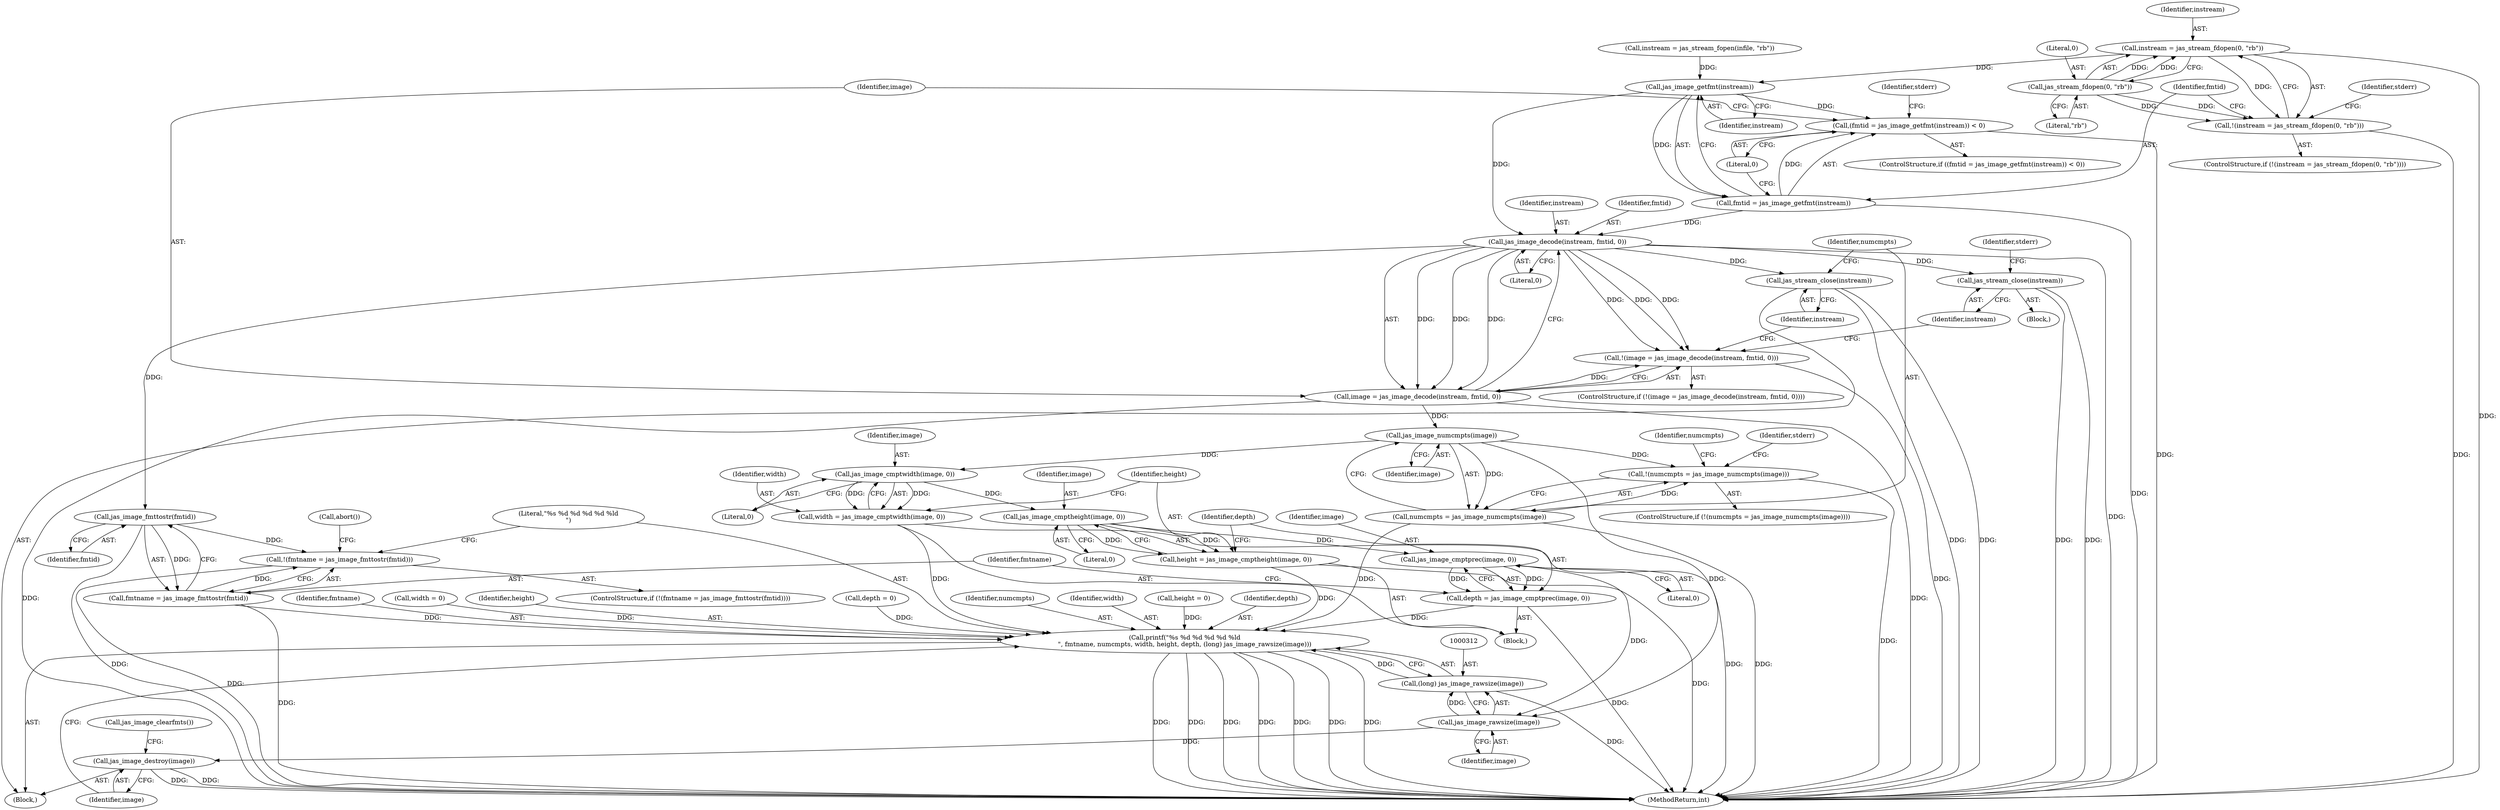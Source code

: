 digraph "0_jasper_d42b2388f7f8e0332c846675133acea151fc557a@API" {
"1000217" [label="(Call,instream = jas_stream_fdopen(0, \"rb\"))"];
"1000219" [label="(Call,jas_stream_fdopen(0, \"rb\"))"];
"1000216" [label="(Call,!(instream = jas_stream_fdopen(0, \"rb\")))"];
"1000232" [label="(Call,jas_image_getfmt(instream))"];
"1000229" [label="(Call,(fmtid = jas_image_getfmt(instream)) < 0)"];
"1000230" [label="(Call,fmtid = jas_image_getfmt(instream))"];
"1000243" [label="(Call,jas_image_decode(instream, fmtid, 0))"];
"1000240" [label="(Call,!(image = jas_image_decode(instream, fmtid, 0)))"];
"1000241" [label="(Call,image = jas_image_decode(instream, fmtid, 0))"];
"1000261" [label="(Call,jas_image_numcmpts(image))"];
"1000258" [label="(Call,!(numcmpts = jas_image_numcmpts(image)))"];
"1000259" [label="(Call,numcmpts = jas_image_numcmpts(image))"];
"1000304" [label="(Call,printf(\"%s %d %d %d %d %ld\n\", fmtname, numcmpts, width, height, depth, (long) jas_image_rawsize(image)))"];
"1000272" [label="(Call,jas_image_cmptwidth(image, 0))"];
"1000270" [label="(Call,width = jas_image_cmptwidth(image, 0))"];
"1000277" [label="(Call,jas_image_cmptheight(image, 0))"];
"1000275" [label="(Call,height = jas_image_cmptheight(image, 0))"];
"1000282" [label="(Call,jas_image_cmptprec(image, 0))"];
"1000280" [label="(Call,depth = jas_image_cmptprec(image, 0))"];
"1000313" [label="(Call,jas_image_rawsize(image))"];
"1000311" [label="(Call,(long) jas_image_rawsize(image))"];
"1000315" [label="(Call,jas_image_destroy(image))"];
"1000248" [label="(Call,jas_stream_close(instream))"];
"1000255" [label="(Call,jas_stream_close(instream))"];
"1000300" [label="(Call,jas_image_fmttostr(fmtid))"];
"1000297" [label="(Call,!(fmtname = jas_image_fmttostr(fmtid)))"];
"1000298" [label="(Call,fmtname = jas_image_fmttostr(fmtid))"];
"1000268" [label="(Identifier,numcmpts)"];
"1000220" [label="(Literal,0)"];
"1000201" [label="(Call,instream = jas_stream_fopen(infile, \"rb\"))"];
"1000306" [label="(Identifier,fmtname)"];
"1000260" [label="(Identifier,numcmpts)"];
"1000287" [label="(Call,width = 0)"];
"1000228" [label="(ControlStructure,if ((fmtid = jas_image_getfmt(instream)) < 0))"];
"1000246" [label="(Literal,0)"];
"1000269" [label="(Block,)"];
"1000282" [label="(Call,jas_image_cmptprec(image, 0))"];
"1000274" [label="(Literal,0)"];
"1000280" [label="(Call,depth = jas_image_cmptprec(image, 0))"];
"1000217" [label="(Call,instream = jas_stream_fdopen(0, \"rb\"))"];
"1000309" [label="(Identifier,height)"];
"1000234" [label="(Literal,0)"];
"1000245" [label="(Identifier,fmtid)"];
"1000316" [label="(Identifier,image)"];
"1000261" [label="(Call,jas_image_numcmpts(image))"];
"1000315" [label="(Call,jas_image_destroy(image))"];
"1000275" [label="(Call,height = jas_image_cmptheight(image, 0))"];
"1000229" [label="(Call,(fmtid = jas_image_getfmt(instream)) < 0)"];
"1000249" [label="(Identifier,instream)"];
"1000256" [label="(Identifier,instream)"];
"1000109" [label="(Block,)"];
"1000278" [label="(Identifier,image)"];
"1000296" [label="(ControlStructure,if (!(fmtname = jas_image_fmttostr(fmtid))))"];
"1000216" [label="(Call,!(instream = jas_stream_fdopen(0, \"rb\")))"];
"1000320" [label="(MethodReturn,int)"];
"1000293" [label="(Call,depth = 0)"];
"1000301" [label="(Identifier,fmtid)"];
"1000224" [label="(Identifier,stderr)"];
"1000298" [label="(Call,fmtname = jas_image_fmttostr(fmtid))"];
"1000218" [label="(Identifier,instream)"];
"1000271" [label="(Identifier,width)"];
"1000307" [label="(Identifier,numcmpts)"];
"1000311" [label="(Call,(long) jas_image_rawsize(image))"];
"1000233" [label="(Identifier,instream)"];
"1000270" [label="(Call,width = jas_image_cmptwidth(image, 0))"];
"1000237" [label="(Identifier,stderr)"];
"1000277" [label="(Call,jas_image_cmptheight(image, 0))"];
"1000241" [label="(Call,image = jas_image_decode(instream, fmtid, 0))"];
"1000239" [label="(ControlStructure,if (!(image = jas_image_decode(instream, fmtid, 0))))"];
"1000259" [label="(Call,numcmpts = jas_image_numcmpts(image))"];
"1000257" [label="(ControlStructure,if (!(numcmpts = jas_image_numcmpts(image))))"];
"1000265" [label="(Identifier,stderr)"];
"1000317" [label="(Call,jas_image_clearfmts())"];
"1000284" [label="(Literal,0)"];
"1000262" [label="(Identifier,image)"];
"1000219" [label="(Call,jas_stream_fdopen(0, \"rb\"))"];
"1000240" [label="(Call,!(image = jas_image_decode(instream, fmtid, 0)))"];
"1000313" [label="(Call,jas_image_rawsize(image))"];
"1000244" [label="(Identifier,instream)"];
"1000308" [label="(Identifier,width)"];
"1000299" [label="(Identifier,fmtname)"];
"1000243" [label="(Call,jas_image_decode(instream, fmtid, 0))"];
"1000305" [label="(Literal,\"%s %d %d %d %d %ld\n\")"];
"1000272" [label="(Call,jas_image_cmptwidth(image, 0))"];
"1000242" [label="(Identifier,image)"];
"1000276" [label="(Identifier,height)"];
"1000281" [label="(Identifier,depth)"];
"1000248" [label="(Call,jas_stream_close(instream))"];
"1000290" [label="(Call,height = 0)"];
"1000232" [label="(Call,jas_image_getfmt(instream))"];
"1000258" [label="(Call,!(numcmpts = jas_image_numcmpts(image)))"];
"1000221" [label="(Literal,\"rb\")"];
"1000215" [label="(ControlStructure,if (!(instream = jas_stream_fdopen(0, \"rb\"))))"];
"1000231" [label="(Identifier,fmtid)"];
"1000255" [label="(Call,jas_stream_close(instream))"];
"1000310" [label="(Identifier,depth)"];
"1000303" [label="(Call,abort())"];
"1000230" [label="(Call,fmtid = jas_image_getfmt(instream))"];
"1000304" [label="(Call,printf(\"%s %d %d %d %d %ld\n\", fmtname, numcmpts, width, height, depth, (long) jas_image_rawsize(image)))"];
"1000273" [label="(Identifier,image)"];
"1000247" [label="(Block,)"];
"1000283" [label="(Identifier,image)"];
"1000297" [label="(Call,!(fmtname = jas_image_fmttostr(fmtid)))"];
"1000279" [label="(Literal,0)"];
"1000251" [label="(Identifier,stderr)"];
"1000314" [label="(Identifier,image)"];
"1000300" [label="(Call,jas_image_fmttostr(fmtid))"];
"1000217" -> "1000216"  [label="AST: "];
"1000217" -> "1000219"  [label="CFG: "];
"1000218" -> "1000217"  [label="AST: "];
"1000219" -> "1000217"  [label="AST: "];
"1000216" -> "1000217"  [label="CFG: "];
"1000217" -> "1000320"  [label="DDG: "];
"1000217" -> "1000216"  [label="DDG: "];
"1000219" -> "1000217"  [label="DDG: "];
"1000219" -> "1000217"  [label="DDG: "];
"1000217" -> "1000232"  [label="DDG: "];
"1000219" -> "1000221"  [label="CFG: "];
"1000220" -> "1000219"  [label="AST: "];
"1000221" -> "1000219"  [label="AST: "];
"1000219" -> "1000216"  [label="DDG: "];
"1000219" -> "1000216"  [label="DDG: "];
"1000216" -> "1000215"  [label="AST: "];
"1000224" -> "1000216"  [label="CFG: "];
"1000231" -> "1000216"  [label="CFG: "];
"1000216" -> "1000320"  [label="DDG: "];
"1000232" -> "1000230"  [label="AST: "];
"1000232" -> "1000233"  [label="CFG: "];
"1000233" -> "1000232"  [label="AST: "];
"1000230" -> "1000232"  [label="CFG: "];
"1000232" -> "1000229"  [label="DDG: "];
"1000232" -> "1000230"  [label="DDG: "];
"1000201" -> "1000232"  [label="DDG: "];
"1000232" -> "1000243"  [label="DDG: "];
"1000229" -> "1000228"  [label="AST: "];
"1000229" -> "1000234"  [label="CFG: "];
"1000230" -> "1000229"  [label="AST: "];
"1000234" -> "1000229"  [label="AST: "];
"1000237" -> "1000229"  [label="CFG: "];
"1000242" -> "1000229"  [label="CFG: "];
"1000229" -> "1000320"  [label="DDG: "];
"1000230" -> "1000229"  [label="DDG: "];
"1000231" -> "1000230"  [label="AST: "];
"1000234" -> "1000230"  [label="CFG: "];
"1000230" -> "1000320"  [label="DDG: "];
"1000230" -> "1000243"  [label="DDG: "];
"1000243" -> "1000241"  [label="AST: "];
"1000243" -> "1000246"  [label="CFG: "];
"1000244" -> "1000243"  [label="AST: "];
"1000245" -> "1000243"  [label="AST: "];
"1000246" -> "1000243"  [label="AST: "];
"1000241" -> "1000243"  [label="CFG: "];
"1000243" -> "1000320"  [label="DDG: "];
"1000243" -> "1000240"  [label="DDG: "];
"1000243" -> "1000240"  [label="DDG: "];
"1000243" -> "1000240"  [label="DDG: "];
"1000243" -> "1000241"  [label="DDG: "];
"1000243" -> "1000241"  [label="DDG: "];
"1000243" -> "1000241"  [label="DDG: "];
"1000243" -> "1000248"  [label="DDG: "];
"1000243" -> "1000255"  [label="DDG: "];
"1000243" -> "1000300"  [label="DDG: "];
"1000240" -> "1000239"  [label="AST: "];
"1000240" -> "1000241"  [label="CFG: "];
"1000241" -> "1000240"  [label="AST: "];
"1000249" -> "1000240"  [label="CFG: "];
"1000256" -> "1000240"  [label="CFG: "];
"1000240" -> "1000320"  [label="DDG: "];
"1000241" -> "1000240"  [label="DDG: "];
"1000242" -> "1000241"  [label="AST: "];
"1000241" -> "1000320"  [label="DDG: "];
"1000241" -> "1000320"  [label="DDG: "];
"1000241" -> "1000261"  [label="DDG: "];
"1000261" -> "1000259"  [label="AST: "];
"1000261" -> "1000262"  [label="CFG: "];
"1000262" -> "1000261"  [label="AST: "];
"1000259" -> "1000261"  [label="CFG: "];
"1000261" -> "1000258"  [label="DDG: "];
"1000261" -> "1000259"  [label="DDG: "];
"1000261" -> "1000272"  [label="DDG: "];
"1000261" -> "1000313"  [label="DDG: "];
"1000258" -> "1000257"  [label="AST: "];
"1000258" -> "1000259"  [label="CFG: "];
"1000259" -> "1000258"  [label="AST: "];
"1000265" -> "1000258"  [label="CFG: "];
"1000268" -> "1000258"  [label="CFG: "];
"1000258" -> "1000320"  [label="DDG: "];
"1000259" -> "1000258"  [label="DDG: "];
"1000260" -> "1000259"  [label="AST: "];
"1000259" -> "1000320"  [label="DDG: "];
"1000259" -> "1000304"  [label="DDG: "];
"1000304" -> "1000109"  [label="AST: "];
"1000304" -> "1000311"  [label="CFG: "];
"1000305" -> "1000304"  [label="AST: "];
"1000306" -> "1000304"  [label="AST: "];
"1000307" -> "1000304"  [label="AST: "];
"1000308" -> "1000304"  [label="AST: "];
"1000309" -> "1000304"  [label="AST: "];
"1000310" -> "1000304"  [label="AST: "];
"1000311" -> "1000304"  [label="AST: "];
"1000316" -> "1000304"  [label="CFG: "];
"1000304" -> "1000320"  [label="DDG: "];
"1000304" -> "1000320"  [label="DDG: "];
"1000304" -> "1000320"  [label="DDG: "];
"1000304" -> "1000320"  [label="DDG: "];
"1000304" -> "1000320"  [label="DDG: "];
"1000304" -> "1000320"  [label="DDG: "];
"1000304" -> "1000320"  [label="DDG: "];
"1000298" -> "1000304"  [label="DDG: "];
"1000287" -> "1000304"  [label="DDG: "];
"1000270" -> "1000304"  [label="DDG: "];
"1000290" -> "1000304"  [label="DDG: "];
"1000275" -> "1000304"  [label="DDG: "];
"1000293" -> "1000304"  [label="DDG: "];
"1000280" -> "1000304"  [label="DDG: "];
"1000311" -> "1000304"  [label="DDG: "];
"1000272" -> "1000270"  [label="AST: "];
"1000272" -> "1000274"  [label="CFG: "];
"1000273" -> "1000272"  [label="AST: "];
"1000274" -> "1000272"  [label="AST: "];
"1000270" -> "1000272"  [label="CFG: "];
"1000272" -> "1000270"  [label="DDG: "];
"1000272" -> "1000270"  [label="DDG: "];
"1000272" -> "1000277"  [label="DDG: "];
"1000270" -> "1000269"  [label="AST: "];
"1000271" -> "1000270"  [label="AST: "];
"1000276" -> "1000270"  [label="CFG: "];
"1000270" -> "1000320"  [label="DDG: "];
"1000277" -> "1000275"  [label="AST: "];
"1000277" -> "1000279"  [label="CFG: "];
"1000278" -> "1000277"  [label="AST: "];
"1000279" -> "1000277"  [label="AST: "];
"1000275" -> "1000277"  [label="CFG: "];
"1000277" -> "1000275"  [label="DDG: "];
"1000277" -> "1000275"  [label="DDG: "];
"1000277" -> "1000282"  [label="DDG: "];
"1000275" -> "1000269"  [label="AST: "];
"1000276" -> "1000275"  [label="AST: "];
"1000281" -> "1000275"  [label="CFG: "];
"1000275" -> "1000320"  [label="DDG: "];
"1000282" -> "1000280"  [label="AST: "];
"1000282" -> "1000284"  [label="CFG: "];
"1000283" -> "1000282"  [label="AST: "];
"1000284" -> "1000282"  [label="AST: "];
"1000280" -> "1000282"  [label="CFG: "];
"1000282" -> "1000280"  [label="DDG: "];
"1000282" -> "1000280"  [label="DDG: "];
"1000282" -> "1000313"  [label="DDG: "];
"1000280" -> "1000269"  [label="AST: "];
"1000281" -> "1000280"  [label="AST: "];
"1000299" -> "1000280"  [label="CFG: "];
"1000280" -> "1000320"  [label="DDG: "];
"1000313" -> "1000311"  [label="AST: "];
"1000313" -> "1000314"  [label="CFG: "];
"1000314" -> "1000313"  [label="AST: "];
"1000311" -> "1000313"  [label="CFG: "];
"1000313" -> "1000311"  [label="DDG: "];
"1000313" -> "1000315"  [label="DDG: "];
"1000312" -> "1000311"  [label="AST: "];
"1000311" -> "1000320"  [label="DDG: "];
"1000315" -> "1000109"  [label="AST: "];
"1000315" -> "1000316"  [label="CFG: "];
"1000316" -> "1000315"  [label="AST: "];
"1000317" -> "1000315"  [label="CFG: "];
"1000315" -> "1000320"  [label="DDG: "];
"1000315" -> "1000320"  [label="DDG: "];
"1000248" -> "1000247"  [label="AST: "];
"1000248" -> "1000249"  [label="CFG: "];
"1000249" -> "1000248"  [label="AST: "];
"1000251" -> "1000248"  [label="CFG: "];
"1000248" -> "1000320"  [label="DDG: "];
"1000248" -> "1000320"  [label="DDG: "];
"1000255" -> "1000109"  [label="AST: "];
"1000255" -> "1000256"  [label="CFG: "];
"1000256" -> "1000255"  [label="AST: "];
"1000260" -> "1000255"  [label="CFG: "];
"1000255" -> "1000320"  [label="DDG: "];
"1000255" -> "1000320"  [label="DDG: "];
"1000300" -> "1000298"  [label="AST: "];
"1000300" -> "1000301"  [label="CFG: "];
"1000301" -> "1000300"  [label="AST: "];
"1000298" -> "1000300"  [label="CFG: "];
"1000300" -> "1000320"  [label="DDG: "];
"1000300" -> "1000297"  [label="DDG: "];
"1000300" -> "1000298"  [label="DDG: "];
"1000297" -> "1000296"  [label="AST: "];
"1000297" -> "1000298"  [label="CFG: "];
"1000298" -> "1000297"  [label="AST: "];
"1000303" -> "1000297"  [label="CFG: "];
"1000305" -> "1000297"  [label="CFG: "];
"1000297" -> "1000320"  [label="DDG: "];
"1000298" -> "1000297"  [label="DDG: "];
"1000299" -> "1000298"  [label="AST: "];
"1000298" -> "1000320"  [label="DDG: "];
}
